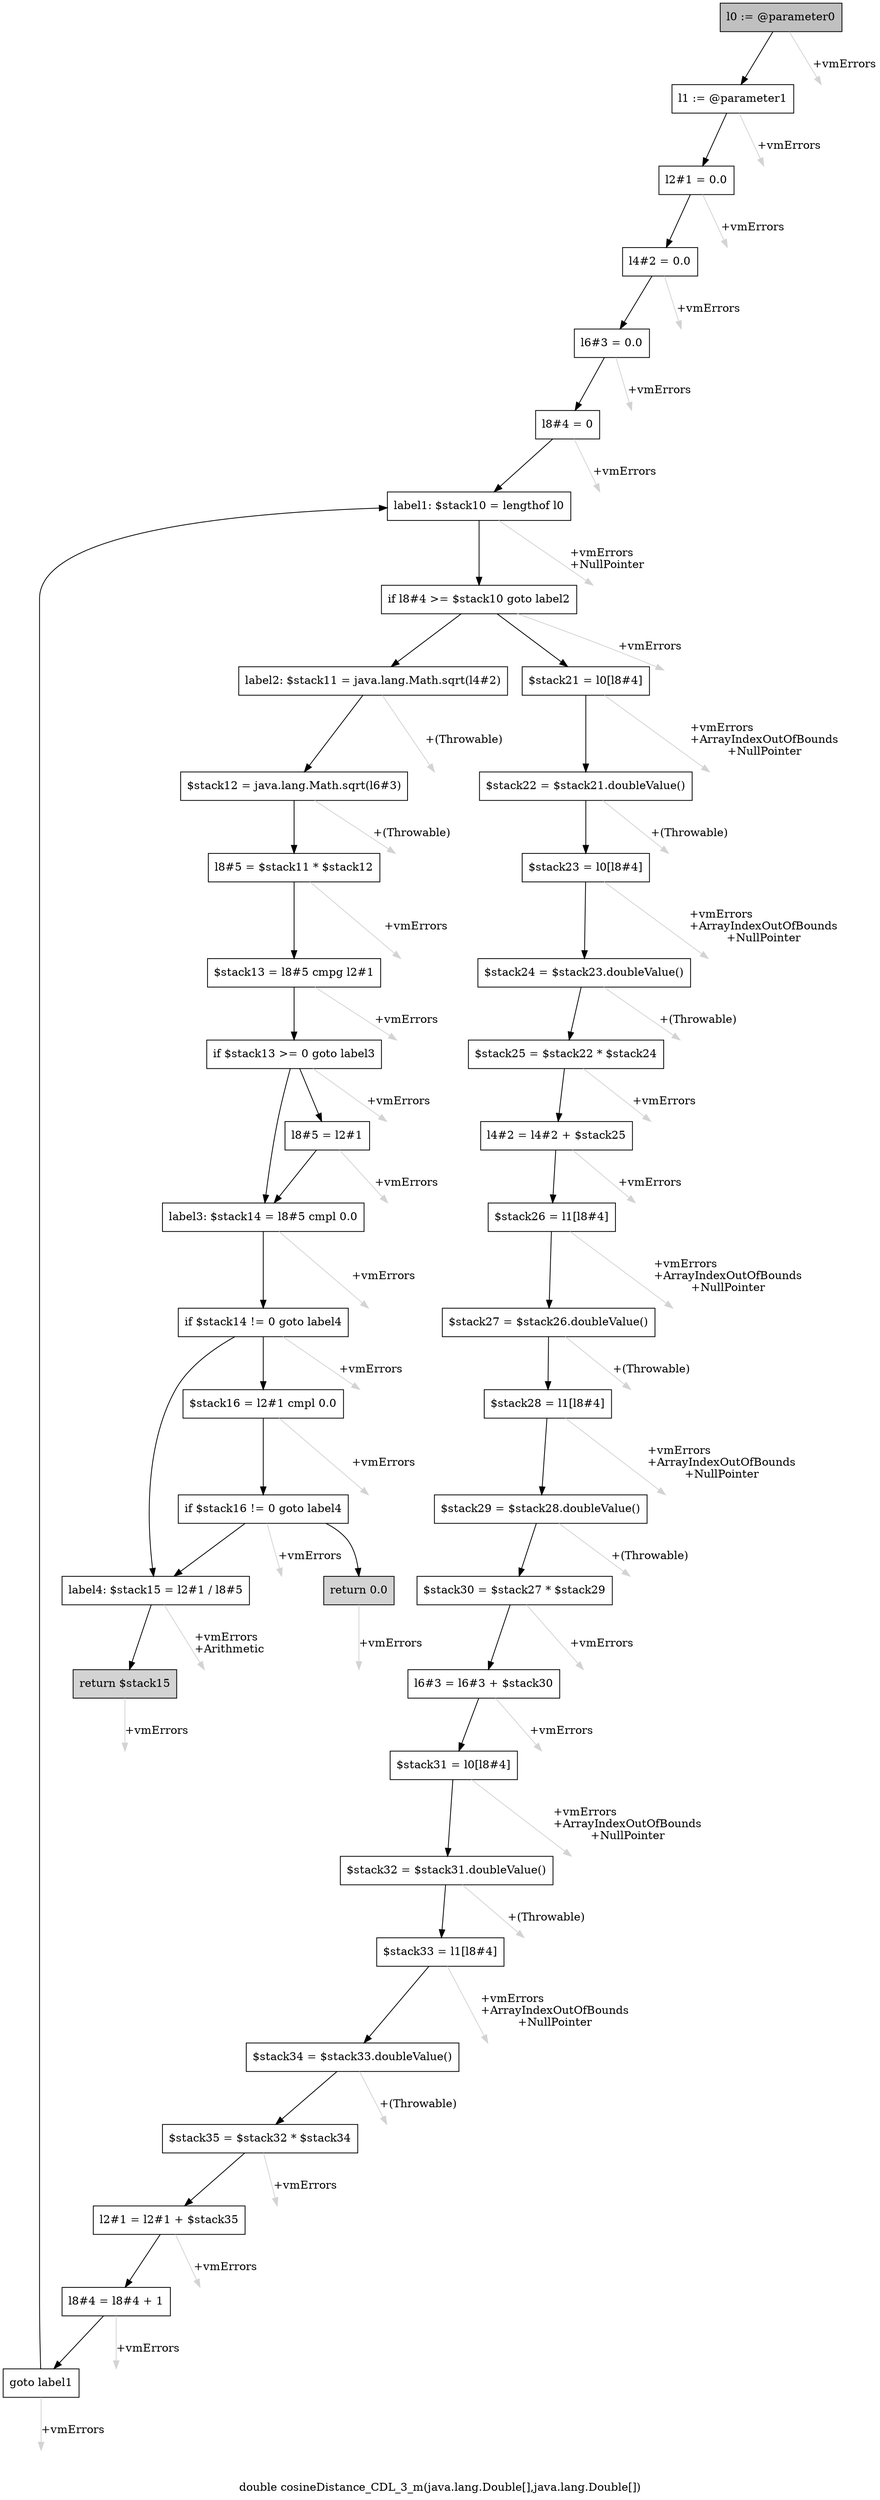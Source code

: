 digraph "double cosineDistance_CDL_3_m(java.lang.Double[],java.lang.Double[])" {
    label="double cosineDistance_CDL_3_m(java.lang.Double[],java.lang.Double[])";
    node [shape=box];
    "0" [style=filled,fillcolor=gray,label="l0 := @parameter0",];
    "1" [label="l1 := @parameter1",];
    "0"->"1" [color=black,];
    "41" [style=invis,label="Esc",];
    "0"->"41" [color=lightgray,label="\l+vmErrors",];
    "2" [label="l2#1 = 0.0",];
    "1"->"2" [color=black,];
    "42" [style=invis,label="Esc",];
    "1"->"42" [color=lightgray,label="\l+vmErrors",];
    "3" [label="l4#2 = 0.0",];
    "2"->"3" [color=black,];
    "43" [style=invis,label="Esc",];
    "2"->"43" [color=lightgray,label="\l+vmErrors",];
    "4" [label="l6#3 = 0.0",];
    "3"->"4" [color=black,];
    "44" [style=invis,label="Esc",];
    "3"->"44" [color=lightgray,label="\l+vmErrors",];
    "5" [label="l8#4 = 0",];
    "4"->"5" [color=black,];
    "45" [style=invis,label="Esc",];
    "4"->"45" [color=lightgray,label="\l+vmErrors",];
    "6" [label="label1: $stack10 = lengthof l0",];
    "5"->"6" [color=black,];
    "46" [style=invis,label="Esc",];
    "5"->"46" [color=lightgray,label="\l+vmErrors",];
    "7" [label="if l8#4 >= $stack10 goto label2",];
    "6"->"7" [color=black,];
    "47" [style=invis,label="Esc",];
    "6"->"47" [color=lightgray,label="\l+vmErrors\l+NullPointer",];
    "8" [label="$stack21 = l0[l8#4]",];
    "7"->"8" [color=black,];
    "28" [label="label2: $stack11 = java.lang.Math.sqrt(l4#2)",];
    "7"->"28" [color=black,];
    "48" [style=invis,label="Esc",];
    "7"->"48" [color=lightgray,label="\l+vmErrors",];
    "9" [label="$stack22 = $stack21.doubleValue()",];
    "8"->"9" [color=black,];
    "49" [style=invis,label="Esc",];
    "8"->"49" [color=lightgray,label="\l+vmErrors\l+ArrayIndexOutOfBounds\l+NullPointer",];
    "10" [label="$stack23 = l0[l8#4]",];
    "9"->"10" [color=black,];
    "50" [style=invis,label="Esc",];
    "9"->"50" [color=lightgray,label="\l+(Throwable)",];
    "11" [label="$stack24 = $stack23.doubleValue()",];
    "10"->"11" [color=black,];
    "51" [style=invis,label="Esc",];
    "10"->"51" [color=lightgray,label="\l+vmErrors\l+ArrayIndexOutOfBounds\l+NullPointer",];
    "12" [label="$stack25 = $stack22 * $stack24",];
    "11"->"12" [color=black,];
    "52" [style=invis,label="Esc",];
    "11"->"52" [color=lightgray,label="\l+(Throwable)",];
    "13" [label="l4#2 = l4#2 + $stack25",];
    "12"->"13" [color=black,];
    "53" [style=invis,label="Esc",];
    "12"->"53" [color=lightgray,label="\l+vmErrors",];
    "14" [label="$stack26 = l1[l8#4]",];
    "13"->"14" [color=black,];
    "54" [style=invis,label="Esc",];
    "13"->"54" [color=lightgray,label="\l+vmErrors",];
    "15" [label="$stack27 = $stack26.doubleValue()",];
    "14"->"15" [color=black,];
    "55" [style=invis,label="Esc",];
    "14"->"55" [color=lightgray,label="\l+vmErrors\l+ArrayIndexOutOfBounds\l+NullPointer",];
    "16" [label="$stack28 = l1[l8#4]",];
    "15"->"16" [color=black,];
    "56" [style=invis,label="Esc",];
    "15"->"56" [color=lightgray,label="\l+(Throwable)",];
    "17" [label="$stack29 = $stack28.doubleValue()",];
    "16"->"17" [color=black,];
    "57" [style=invis,label="Esc",];
    "16"->"57" [color=lightgray,label="\l+vmErrors\l+ArrayIndexOutOfBounds\l+NullPointer",];
    "18" [label="$stack30 = $stack27 * $stack29",];
    "17"->"18" [color=black,];
    "58" [style=invis,label="Esc",];
    "17"->"58" [color=lightgray,label="\l+(Throwable)",];
    "19" [label="l6#3 = l6#3 + $stack30",];
    "18"->"19" [color=black,];
    "59" [style=invis,label="Esc",];
    "18"->"59" [color=lightgray,label="\l+vmErrors",];
    "20" [label="$stack31 = l0[l8#4]",];
    "19"->"20" [color=black,];
    "60" [style=invis,label="Esc",];
    "19"->"60" [color=lightgray,label="\l+vmErrors",];
    "21" [label="$stack32 = $stack31.doubleValue()",];
    "20"->"21" [color=black,];
    "61" [style=invis,label="Esc",];
    "20"->"61" [color=lightgray,label="\l+vmErrors\l+ArrayIndexOutOfBounds\l+NullPointer",];
    "22" [label="$stack33 = l1[l8#4]",];
    "21"->"22" [color=black,];
    "62" [style=invis,label="Esc",];
    "21"->"62" [color=lightgray,label="\l+(Throwable)",];
    "23" [label="$stack34 = $stack33.doubleValue()",];
    "22"->"23" [color=black,];
    "63" [style=invis,label="Esc",];
    "22"->"63" [color=lightgray,label="\l+vmErrors\l+ArrayIndexOutOfBounds\l+NullPointer",];
    "24" [label="$stack35 = $stack32 * $stack34",];
    "23"->"24" [color=black,];
    "64" [style=invis,label="Esc",];
    "23"->"64" [color=lightgray,label="\l+(Throwable)",];
    "25" [label="l2#1 = l2#1 + $stack35",];
    "24"->"25" [color=black,];
    "65" [style=invis,label="Esc",];
    "24"->"65" [color=lightgray,label="\l+vmErrors",];
    "26" [label="l8#4 = l8#4 + 1",];
    "25"->"26" [color=black,];
    "66" [style=invis,label="Esc",];
    "25"->"66" [color=lightgray,label="\l+vmErrors",];
    "27" [label="goto label1",];
    "26"->"27" [color=black,];
    "67" [style=invis,label="Esc",];
    "26"->"67" [color=lightgray,label="\l+vmErrors",];
    "27"->"6" [color=black,];
    "68" [style=invis,label="Esc",];
    "27"->"68" [color=lightgray,label="\l+vmErrors",];
    "29" [label="$stack12 = java.lang.Math.sqrt(l6#3)",];
    "28"->"29" [color=black,];
    "69" [style=invis,label="Esc",];
    "28"->"69" [color=lightgray,label="\l+(Throwable)",];
    "30" [label="l8#5 = $stack11 * $stack12",];
    "29"->"30" [color=black,];
    "70" [style=invis,label="Esc",];
    "29"->"70" [color=lightgray,label="\l+(Throwable)",];
    "31" [label="$stack13 = l8#5 cmpg l2#1",];
    "30"->"31" [color=black,];
    "71" [style=invis,label="Esc",];
    "30"->"71" [color=lightgray,label="\l+vmErrors",];
    "32" [label="if $stack13 >= 0 goto label3",];
    "31"->"32" [color=black,];
    "72" [style=invis,label="Esc",];
    "31"->"72" [color=lightgray,label="\l+vmErrors",];
    "33" [label="l8#5 = l2#1",];
    "32"->"33" [color=black,];
    "34" [label="label3: $stack14 = l8#5 cmpl 0.0",];
    "32"->"34" [color=black,];
    "73" [style=invis,label="Esc",];
    "32"->"73" [color=lightgray,label="\l+vmErrors",];
    "33"->"34" [color=black,];
    "74" [style=invis,label="Esc",];
    "33"->"74" [color=lightgray,label="\l+vmErrors",];
    "35" [label="if $stack14 != 0 goto label4",];
    "34"->"35" [color=black,];
    "75" [style=invis,label="Esc",];
    "34"->"75" [color=lightgray,label="\l+vmErrors",];
    "36" [label="$stack16 = l2#1 cmpl 0.0",];
    "35"->"36" [color=black,];
    "39" [label="label4: $stack15 = l2#1 / l8#5",];
    "35"->"39" [color=black,];
    "76" [style=invis,label="Esc",];
    "35"->"76" [color=lightgray,label="\l+vmErrors",];
    "37" [label="if $stack16 != 0 goto label4",];
    "36"->"37" [color=black,];
    "77" [style=invis,label="Esc",];
    "36"->"77" [color=lightgray,label="\l+vmErrors",];
    "38" [style=filled,fillcolor=lightgray,label="return 0.0",];
    "37"->"38" [color=black,];
    "37"->"39" [color=black,];
    "78" [style=invis,label="Esc",];
    "37"->"78" [color=lightgray,label="\l+vmErrors",];
    "79" [style=invis,label="Esc",];
    "38"->"79" [color=lightgray,label="\l+vmErrors",];
    "40" [style=filled,fillcolor=lightgray,label="return $stack15",];
    "39"->"40" [color=black,];
    "80" [style=invis,label="Esc",];
    "39"->"80" [color=lightgray,label="\l+vmErrors\l+Arithmetic",];
    "81" [style=invis,label="Esc",];
    "40"->"81" [color=lightgray,label="\l+vmErrors",];
}
